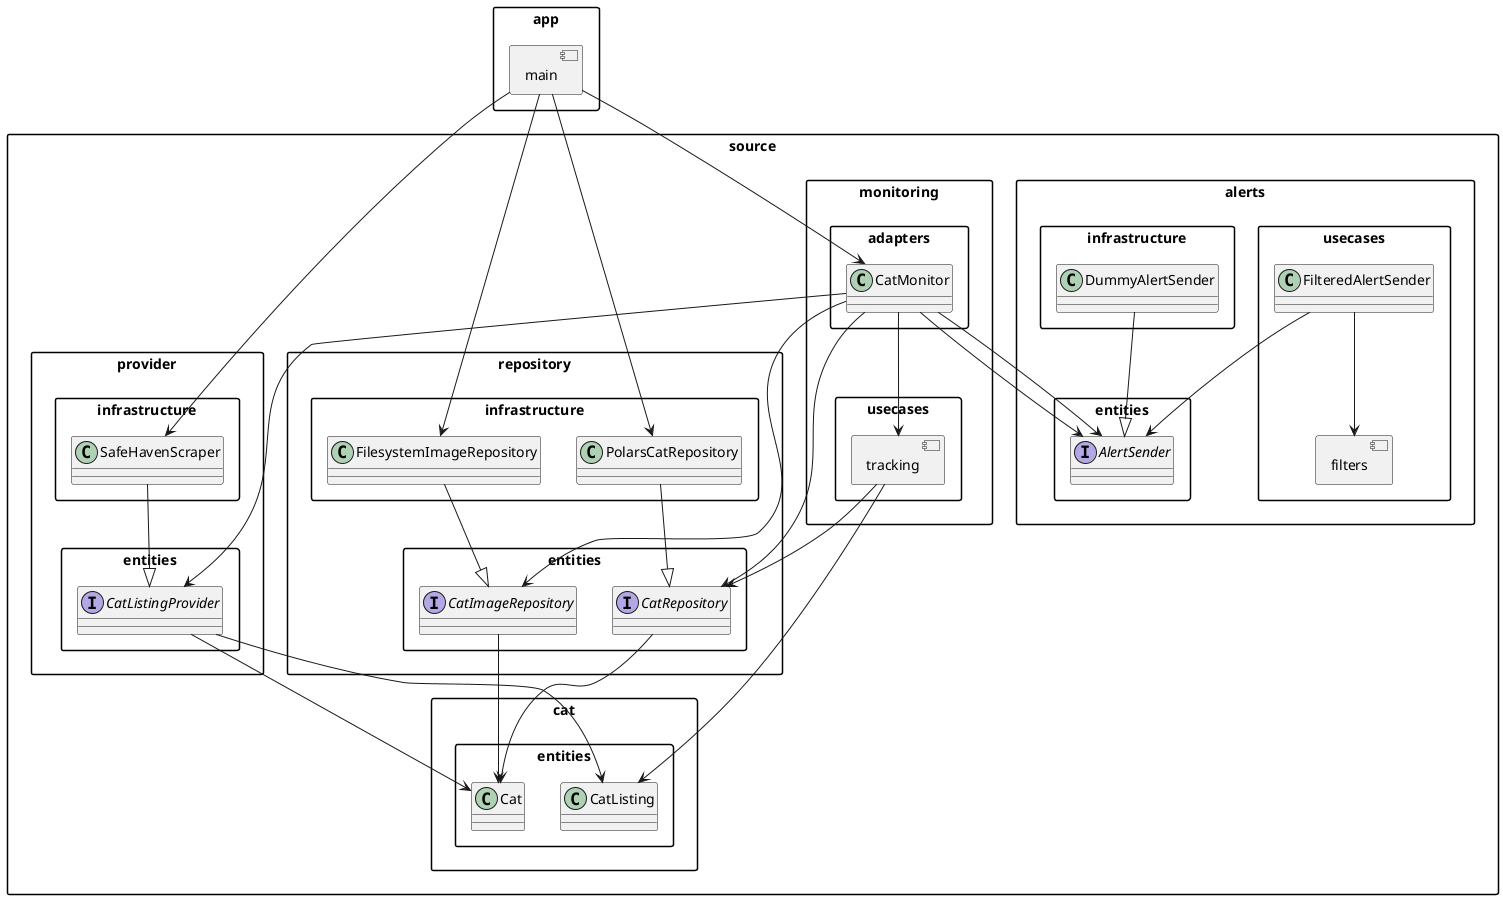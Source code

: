 @startuml FelineFinder

skinparam packageStyle rectangle
allow_mixing

package source {   
    package "cat" {
        package "entities" {
            class Cat
            class CatListing
        }
    }

    
    package "provider" {
        package "entities" {
            interface CatListingProvider

            CatListingProvider --> CatListing
            CatListingProvider --> Cat
        }

        package "infrastructure" {
            class SafeHavenScraper

            SafeHavenScraper --|> CatListingProvider
        }
    }

    package "repository" {
        package "entities" {
            interface CatRepository
            interface CatImageRepository

            CatRepository --> Cat
            CatImageRepository --> Cat
        }

        package "infrastructure" {
            class PolarsCatRepository
            class FilesystemImageRepository

            PolarsCatRepository --|> CatRepository
            FilesystemImageRepository --|> CatImageRepository
        }
    }

    package "alerts"{
        package "entities" {
            interface AlertSender
        }

        package "usecases" {
            class FilteredAlertSender
            component filters       

            FilteredAlertSender --> AlertSender
            FilteredAlertSender --> filters
        }

        package "infrastructure" {
            class DummyAlertSender

            DummyAlertSender --|> AlertSender
        }
    }

    package "monitoring" {
        package "usecases" {
            component tracking
            tracking --> CatListing
            tracking --> CatRepository
        }

        package "adapters" {
            class CatMonitor
            CatMonitor --> tracking
            CatMonitor --> AlertSender
            CatMonitor --> CatListingProvider
            CatMonitor --> CatRepository
            CatMonitor --> CatImageRepository
            CatMonitor --> AlertSender
        }
    }
}

package "app" {
  component main

    main --> CatMonitor
    main --> FilesystemImageRepository
    main --> PolarsCatRepository
    main --> SafeHavenScraper
}



@enduml

